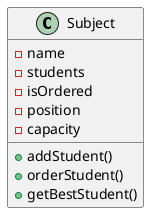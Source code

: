 @startuml
class Subject {
    - name
    - students
    - isOrdered
    - position
    - capacity
    + addStudent()
    + orderStudent()
    + getBestStudent()
}

@enduml